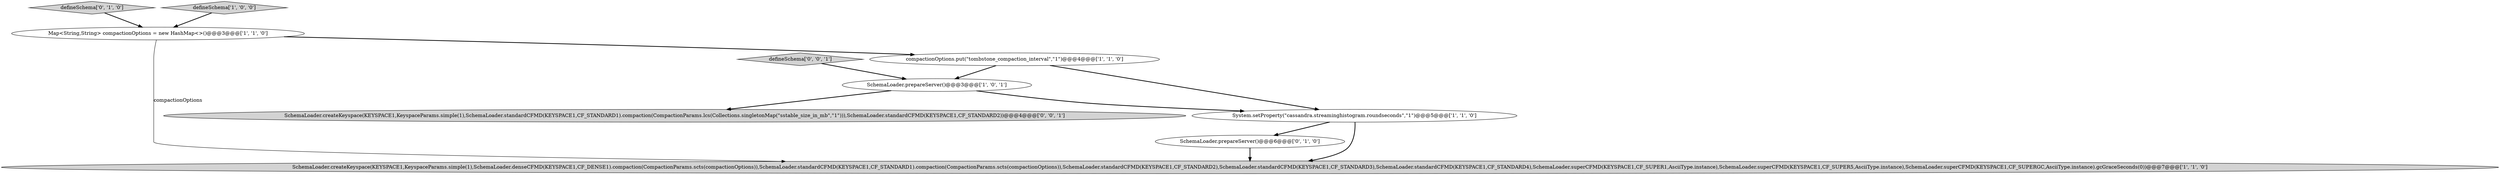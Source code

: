 digraph {
5 [style = filled, label = "SchemaLoader.createKeyspace(KEYSPACE1,KeyspaceParams.simple(1),SchemaLoader.denseCFMD(KEYSPACE1,CF_DENSE1).compaction(CompactionParams.scts(compactionOptions)),SchemaLoader.standardCFMD(KEYSPACE1,CF_STANDARD1).compaction(CompactionParams.scts(compactionOptions)),SchemaLoader.standardCFMD(KEYSPACE1,CF_STANDARD2),SchemaLoader.standardCFMD(KEYSPACE1,CF_STANDARD3),SchemaLoader.standardCFMD(KEYSPACE1,CF_STANDARD4),SchemaLoader.superCFMD(KEYSPACE1,CF_SUPER1,AsciiType.instance),SchemaLoader.superCFMD(KEYSPACE1,CF_SUPER5,AsciiType.instance),SchemaLoader.superCFMD(KEYSPACE1,CF_SUPERGC,AsciiType.instance).gcGraceSeconds(0))@@@7@@@['1', '1', '0']", fillcolor = lightgray, shape = ellipse image = "AAA0AAABBB1BBB"];
3 [style = filled, label = "System.setProperty(\"cassandra.streaminghistogram.roundseconds\",\"1\")@@@5@@@['1', '1', '0']", fillcolor = white, shape = ellipse image = "AAA0AAABBB1BBB"];
7 [style = filled, label = "defineSchema['0', '1', '0']", fillcolor = lightgray, shape = diamond image = "AAA0AAABBB2BBB"];
0 [style = filled, label = "compactionOptions.put(\"tombstone_compaction_interval\",\"1\")@@@4@@@['1', '1', '0']", fillcolor = white, shape = ellipse image = "AAA0AAABBB1BBB"];
1 [style = filled, label = "defineSchema['1', '0', '0']", fillcolor = lightgray, shape = diamond image = "AAA0AAABBB1BBB"];
2 [style = filled, label = "Map<String,String> compactionOptions = new HashMap<>()@@@3@@@['1', '1', '0']", fillcolor = white, shape = ellipse image = "AAA0AAABBB1BBB"];
6 [style = filled, label = "SchemaLoader.prepareServer()@@@6@@@['0', '1', '0']", fillcolor = white, shape = ellipse image = "AAA1AAABBB2BBB"];
9 [style = filled, label = "SchemaLoader.createKeyspace(KEYSPACE1,KeyspaceParams.simple(1),SchemaLoader.standardCFMD(KEYSPACE1,CF_STANDARD1).compaction(CompactionParams.lcs(Collections.singletonMap(\"sstable_size_in_mb\",\"1\"))),SchemaLoader.standardCFMD(KEYSPACE1,CF_STANDARD2))@@@4@@@['0', '0', '1']", fillcolor = lightgray, shape = ellipse image = "AAA0AAABBB3BBB"];
4 [style = filled, label = "SchemaLoader.prepareServer()@@@3@@@['1', '0', '1']", fillcolor = white, shape = ellipse image = "AAA0AAABBB1BBB"];
8 [style = filled, label = "defineSchema['0', '0', '1']", fillcolor = lightgray, shape = diamond image = "AAA0AAABBB3BBB"];
2->0 [style = bold, label=""];
0->4 [style = bold, label=""];
0->3 [style = bold, label=""];
4->9 [style = bold, label=""];
4->3 [style = bold, label=""];
8->4 [style = bold, label=""];
1->2 [style = bold, label=""];
2->5 [style = solid, label="compactionOptions"];
3->5 [style = bold, label=""];
6->5 [style = bold, label=""];
3->6 [style = bold, label=""];
7->2 [style = bold, label=""];
}
